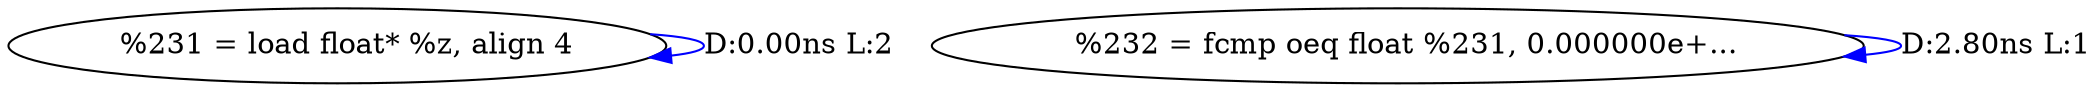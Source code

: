 digraph {
Node0x2d168e0[label="  %231 = load float* %z, align 4"];
Node0x2d168e0 -> Node0x2d168e0[label="D:0.00ns L:2",color=blue];
Node0x2d169c0[label="  %232 = fcmp oeq float %231, 0.000000e+..."];
Node0x2d169c0 -> Node0x2d169c0[label="D:2.80ns L:1",color=blue];
}
